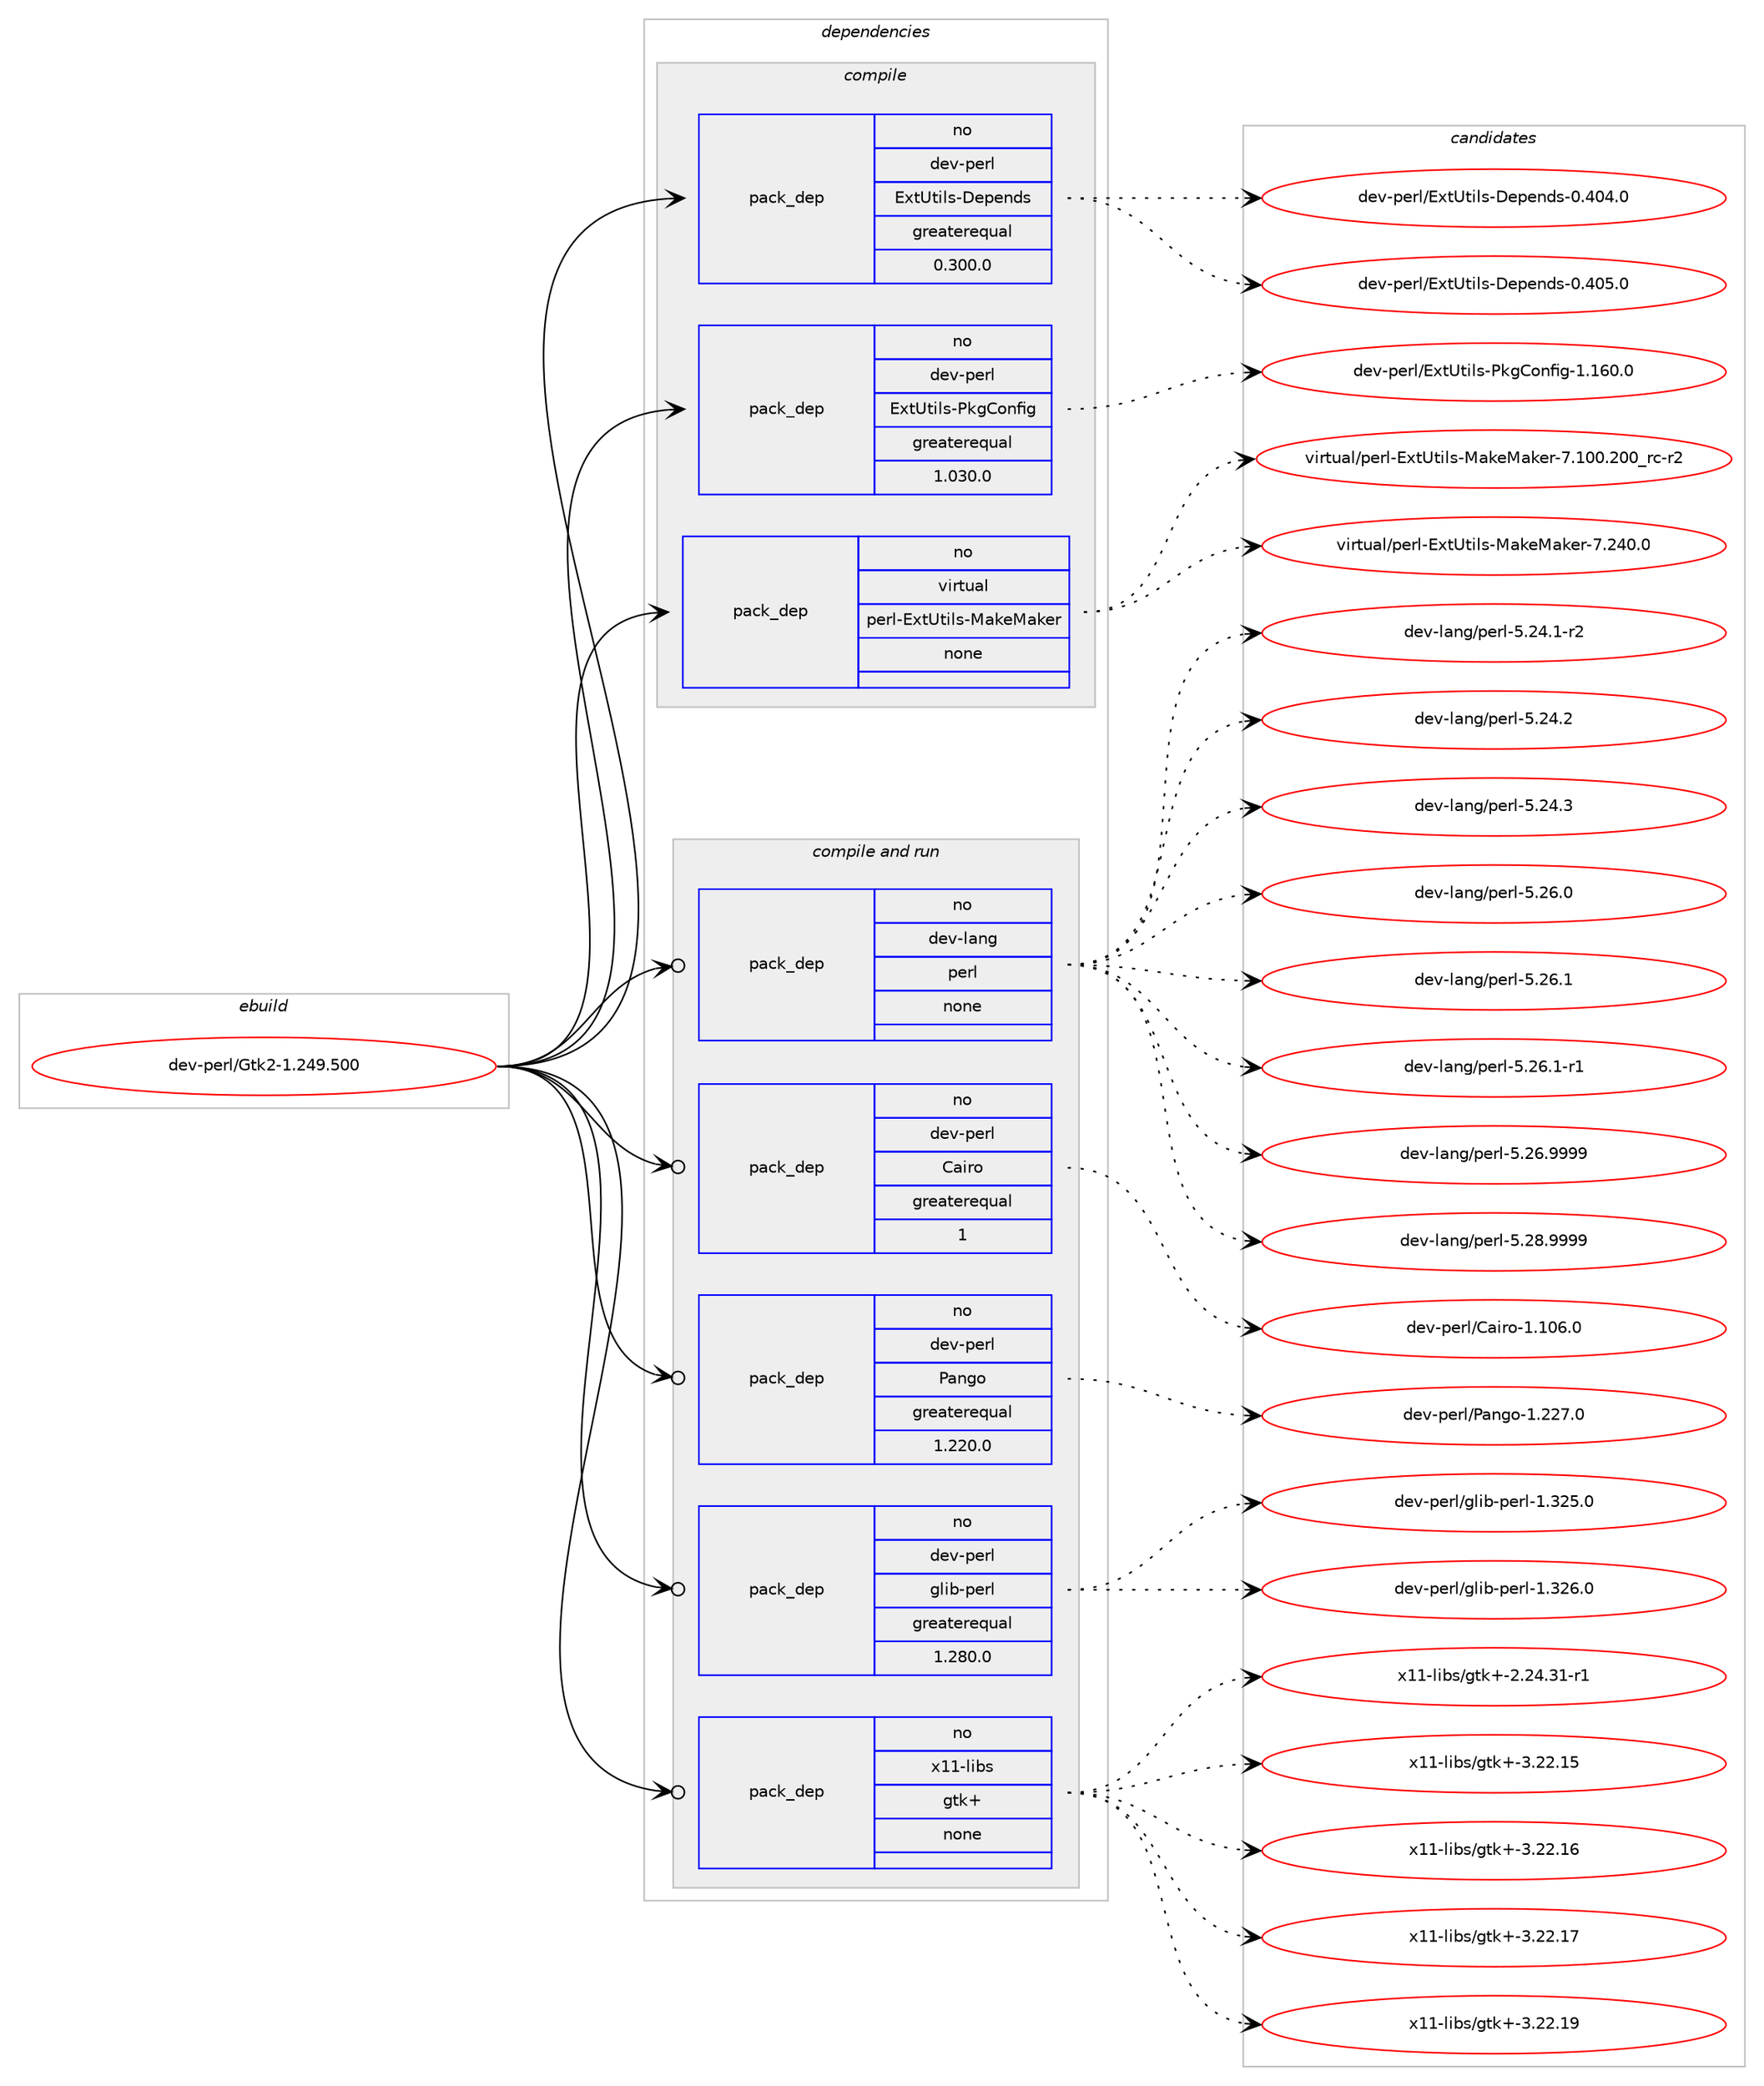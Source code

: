 digraph prolog {

# *************
# Graph options
# *************

newrank=true;
concentrate=true;
compound=true;
graph [rankdir=LR,fontname=Helvetica,fontsize=10,ranksep=1.5];#, ranksep=2.5, nodesep=0.2];
edge  [arrowhead=vee];
node  [fontname=Helvetica,fontsize=10];

# **********
# The ebuild
# **********

subgraph cluster_leftcol {
color=gray;
rank=same;
label=<<i>ebuild</i>>;
id [label="dev-perl/Gtk2-1.249.500", color=red, width=4, href="../dev-perl/Gtk2-1.249.500.svg"];
}

# ****************
# The dependencies
# ****************

subgraph cluster_midcol {
color=gray;
label=<<i>dependencies</i>>;
subgraph cluster_compile {
fillcolor="#eeeeee";
style=filled;
label=<<i>compile</i>>;
subgraph pack100202 {
dependency131165 [label=<<TABLE BORDER="0" CELLBORDER="1" CELLSPACING="0" CELLPADDING="4" WIDTH="220"><TR><TD ROWSPAN="6" CELLPADDING="30">pack_dep</TD></TR><TR><TD WIDTH="110">no</TD></TR><TR><TD>dev-perl</TD></TR><TR><TD>ExtUtils-Depends</TD></TR><TR><TD>greaterequal</TD></TR><TR><TD>0.300.0</TD></TR></TABLE>>, shape=none, color=blue];
}
id:e -> dependency131165:w [weight=20,style="solid",arrowhead="vee"];
subgraph pack100203 {
dependency131166 [label=<<TABLE BORDER="0" CELLBORDER="1" CELLSPACING="0" CELLPADDING="4" WIDTH="220"><TR><TD ROWSPAN="6" CELLPADDING="30">pack_dep</TD></TR><TR><TD WIDTH="110">no</TD></TR><TR><TD>dev-perl</TD></TR><TR><TD>ExtUtils-PkgConfig</TD></TR><TR><TD>greaterequal</TD></TR><TR><TD>1.030.0</TD></TR></TABLE>>, shape=none, color=blue];
}
id:e -> dependency131166:w [weight=20,style="solid",arrowhead="vee"];
subgraph pack100204 {
dependency131167 [label=<<TABLE BORDER="0" CELLBORDER="1" CELLSPACING="0" CELLPADDING="4" WIDTH="220"><TR><TD ROWSPAN="6" CELLPADDING="30">pack_dep</TD></TR><TR><TD WIDTH="110">no</TD></TR><TR><TD>virtual</TD></TR><TR><TD>perl-ExtUtils-MakeMaker</TD></TR><TR><TD>none</TD></TR><TR><TD></TD></TR></TABLE>>, shape=none, color=blue];
}
id:e -> dependency131167:w [weight=20,style="solid",arrowhead="vee"];
}
subgraph cluster_compileandrun {
fillcolor="#eeeeee";
style=filled;
label=<<i>compile and run</i>>;
subgraph pack100205 {
dependency131168 [label=<<TABLE BORDER="0" CELLBORDER="1" CELLSPACING="0" CELLPADDING="4" WIDTH="220"><TR><TD ROWSPAN="6" CELLPADDING="30">pack_dep</TD></TR><TR><TD WIDTH="110">no</TD></TR><TR><TD>dev-lang</TD></TR><TR><TD>perl</TD></TR><TR><TD>none</TD></TR><TR><TD></TD></TR></TABLE>>, shape=none, color=blue];
}
id:e -> dependency131168:w [weight=20,style="solid",arrowhead="odotvee"];
subgraph pack100206 {
dependency131169 [label=<<TABLE BORDER="0" CELLBORDER="1" CELLSPACING="0" CELLPADDING="4" WIDTH="220"><TR><TD ROWSPAN="6" CELLPADDING="30">pack_dep</TD></TR><TR><TD WIDTH="110">no</TD></TR><TR><TD>dev-perl</TD></TR><TR><TD>Cairo</TD></TR><TR><TD>greaterequal</TD></TR><TR><TD>1</TD></TR></TABLE>>, shape=none, color=blue];
}
id:e -> dependency131169:w [weight=20,style="solid",arrowhead="odotvee"];
subgraph pack100207 {
dependency131170 [label=<<TABLE BORDER="0" CELLBORDER="1" CELLSPACING="0" CELLPADDING="4" WIDTH="220"><TR><TD ROWSPAN="6" CELLPADDING="30">pack_dep</TD></TR><TR><TD WIDTH="110">no</TD></TR><TR><TD>dev-perl</TD></TR><TR><TD>Pango</TD></TR><TR><TD>greaterequal</TD></TR><TR><TD>1.220.0</TD></TR></TABLE>>, shape=none, color=blue];
}
id:e -> dependency131170:w [weight=20,style="solid",arrowhead="odotvee"];
subgraph pack100208 {
dependency131171 [label=<<TABLE BORDER="0" CELLBORDER="1" CELLSPACING="0" CELLPADDING="4" WIDTH="220"><TR><TD ROWSPAN="6" CELLPADDING="30">pack_dep</TD></TR><TR><TD WIDTH="110">no</TD></TR><TR><TD>dev-perl</TD></TR><TR><TD>glib-perl</TD></TR><TR><TD>greaterequal</TD></TR><TR><TD>1.280.0</TD></TR></TABLE>>, shape=none, color=blue];
}
id:e -> dependency131171:w [weight=20,style="solid",arrowhead="odotvee"];
subgraph pack100209 {
dependency131172 [label=<<TABLE BORDER="0" CELLBORDER="1" CELLSPACING="0" CELLPADDING="4" WIDTH="220"><TR><TD ROWSPAN="6" CELLPADDING="30">pack_dep</TD></TR><TR><TD WIDTH="110">no</TD></TR><TR><TD>x11-libs</TD></TR><TR><TD>gtk+</TD></TR><TR><TD>none</TD></TR><TR><TD></TD></TR></TABLE>>, shape=none, color=blue];
}
id:e -> dependency131172:w [weight=20,style="solid",arrowhead="odotvee"];
}
subgraph cluster_run {
fillcolor="#eeeeee";
style=filled;
label=<<i>run</i>>;
}
}

# **************
# The candidates
# **************

subgraph cluster_choices {
rank=same;
color=gray;
label=<<i>candidates</i>>;

subgraph choice100202 {
color=black;
nodesep=1;
choice1001011184511210111410847691201168511610510811545681011121011101001154548465248524648 [label="dev-perl/ExtUtils-Depends-0.404.0", color=red, width=4,href="../dev-perl/ExtUtils-Depends-0.404.0.svg"];
choice1001011184511210111410847691201168511610510811545681011121011101001154548465248534648 [label="dev-perl/ExtUtils-Depends-0.405.0", color=red, width=4,href="../dev-perl/ExtUtils-Depends-0.405.0.svg"];
dependency131165:e -> choice1001011184511210111410847691201168511610510811545681011121011101001154548465248524648:w [style=dotted,weight="100"];
dependency131165:e -> choice1001011184511210111410847691201168511610510811545681011121011101001154548465248534648:w [style=dotted,weight="100"];
}
subgraph choice100203 {
color=black;
nodesep=1;
choice100101118451121011141084769120116851161051081154580107103671111101021051034549464954484648 [label="dev-perl/ExtUtils-PkgConfig-1.160.0", color=red, width=4,href="../dev-perl/ExtUtils-PkgConfig-1.160.0.svg"];
dependency131166:e -> choice100101118451121011141084769120116851161051081154580107103671111101021051034549464954484648:w [style=dotted,weight="100"];
}
subgraph choice100204 {
color=black;
nodesep=1;
choice118105114116117971084711210111410845691201168511610510811545779710710177971071011144555464948484650484895114994511450 [label="virtual/perl-ExtUtils-MakeMaker-7.100.200_rc-r2", color=red, width=4,href="../virtual/perl-ExtUtils-MakeMaker-7.100.200_rc-r2.svg"];
choice118105114116117971084711210111410845691201168511610510811545779710710177971071011144555465052484648 [label="virtual/perl-ExtUtils-MakeMaker-7.240.0", color=red, width=4,href="../virtual/perl-ExtUtils-MakeMaker-7.240.0.svg"];
dependency131167:e -> choice118105114116117971084711210111410845691201168511610510811545779710710177971071011144555464948484650484895114994511450:w [style=dotted,weight="100"];
dependency131167:e -> choice118105114116117971084711210111410845691201168511610510811545779710710177971071011144555465052484648:w [style=dotted,weight="100"];
}
subgraph choice100205 {
color=black;
nodesep=1;
choice100101118451089711010347112101114108455346505246494511450 [label="dev-lang/perl-5.24.1-r2", color=red, width=4,href="../dev-lang/perl-5.24.1-r2.svg"];
choice10010111845108971101034711210111410845534650524650 [label="dev-lang/perl-5.24.2", color=red, width=4,href="../dev-lang/perl-5.24.2.svg"];
choice10010111845108971101034711210111410845534650524651 [label="dev-lang/perl-5.24.3", color=red, width=4,href="../dev-lang/perl-5.24.3.svg"];
choice10010111845108971101034711210111410845534650544648 [label="dev-lang/perl-5.26.0", color=red, width=4,href="../dev-lang/perl-5.26.0.svg"];
choice10010111845108971101034711210111410845534650544649 [label="dev-lang/perl-5.26.1", color=red, width=4,href="../dev-lang/perl-5.26.1.svg"];
choice100101118451089711010347112101114108455346505446494511449 [label="dev-lang/perl-5.26.1-r1", color=red, width=4,href="../dev-lang/perl-5.26.1-r1.svg"];
choice10010111845108971101034711210111410845534650544657575757 [label="dev-lang/perl-5.26.9999", color=red, width=4,href="../dev-lang/perl-5.26.9999.svg"];
choice10010111845108971101034711210111410845534650564657575757 [label="dev-lang/perl-5.28.9999", color=red, width=4,href="../dev-lang/perl-5.28.9999.svg"];
dependency131168:e -> choice100101118451089711010347112101114108455346505246494511450:w [style=dotted,weight="100"];
dependency131168:e -> choice10010111845108971101034711210111410845534650524650:w [style=dotted,weight="100"];
dependency131168:e -> choice10010111845108971101034711210111410845534650524651:w [style=dotted,weight="100"];
dependency131168:e -> choice10010111845108971101034711210111410845534650544648:w [style=dotted,weight="100"];
dependency131168:e -> choice10010111845108971101034711210111410845534650544649:w [style=dotted,weight="100"];
dependency131168:e -> choice100101118451089711010347112101114108455346505446494511449:w [style=dotted,weight="100"];
dependency131168:e -> choice10010111845108971101034711210111410845534650544657575757:w [style=dotted,weight="100"];
dependency131168:e -> choice10010111845108971101034711210111410845534650564657575757:w [style=dotted,weight="100"];
}
subgraph choice100206 {
color=black;
nodesep=1;
choice100101118451121011141084767971051141114549464948544648 [label="dev-perl/Cairo-1.106.0", color=red, width=4,href="../dev-perl/Cairo-1.106.0.svg"];
dependency131169:e -> choice100101118451121011141084767971051141114549464948544648:w [style=dotted,weight="100"];
}
subgraph choice100207 {
color=black;
nodesep=1;
choice100101118451121011141084780971101031114549465050554648 [label="dev-perl/Pango-1.227.0", color=red, width=4,href="../dev-perl/Pango-1.227.0.svg"];
dependency131170:e -> choice100101118451121011141084780971101031114549465050554648:w [style=dotted,weight="100"];
}
subgraph choice100208 {
color=black;
nodesep=1;
choice100101118451121011141084710310810598451121011141084549465150534648 [label="dev-perl/glib-perl-1.325.0", color=red, width=4,href="../dev-perl/glib-perl-1.325.0.svg"];
choice100101118451121011141084710310810598451121011141084549465150544648 [label="dev-perl/glib-perl-1.326.0", color=red, width=4,href="../dev-perl/glib-perl-1.326.0.svg"];
dependency131171:e -> choice100101118451121011141084710310810598451121011141084549465150534648:w [style=dotted,weight="100"];
dependency131171:e -> choice100101118451121011141084710310810598451121011141084549465150544648:w [style=dotted,weight="100"];
}
subgraph choice100209 {
color=black;
nodesep=1;
choice12049494510810598115471031161074345504650524651494511449 [label="x11-libs/gtk+-2.24.31-r1", color=red, width=4,href="../x11-libs/gtk+-2.24.31-r1.svg"];
choice1204949451081059811547103116107434551465050464953 [label="x11-libs/gtk+-3.22.15", color=red, width=4,href="../x11-libs/gtk+-3.22.15.svg"];
choice1204949451081059811547103116107434551465050464954 [label="x11-libs/gtk+-3.22.16", color=red, width=4,href="../x11-libs/gtk+-3.22.16.svg"];
choice1204949451081059811547103116107434551465050464955 [label="x11-libs/gtk+-3.22.17", color=red, width=4,href="../x11-libs/gtk+-3.22.17.svg"];
choice1204949451081059811547103116107434551465050464957 [label="x11-libs/gtk+-3.22.19", color=red, width=4,href="../x11-libs/gtk+-3.22.19.svg"];
dependency131172:e -> choice12049494510810598115471031161074345504650524651494511449:w [style=dotted,weight="100"];
dependency131172:e -> choice1204949451081059811547103116107434551465050464953:w [style=dotted,weight="100"];
dependency131172:e -> choice1204949451081059811547103116107434551465050464954:w [style=dotted,weight="100"];
dependency131172:e -> choice1204949451081059811547103116107434551465050464955:w [style=dotted,weight="100"];
dependency131172:e -> choice1204949451081059811547103116107434551465050464957:w [style=dotted,weight="100"];
}
}

}
